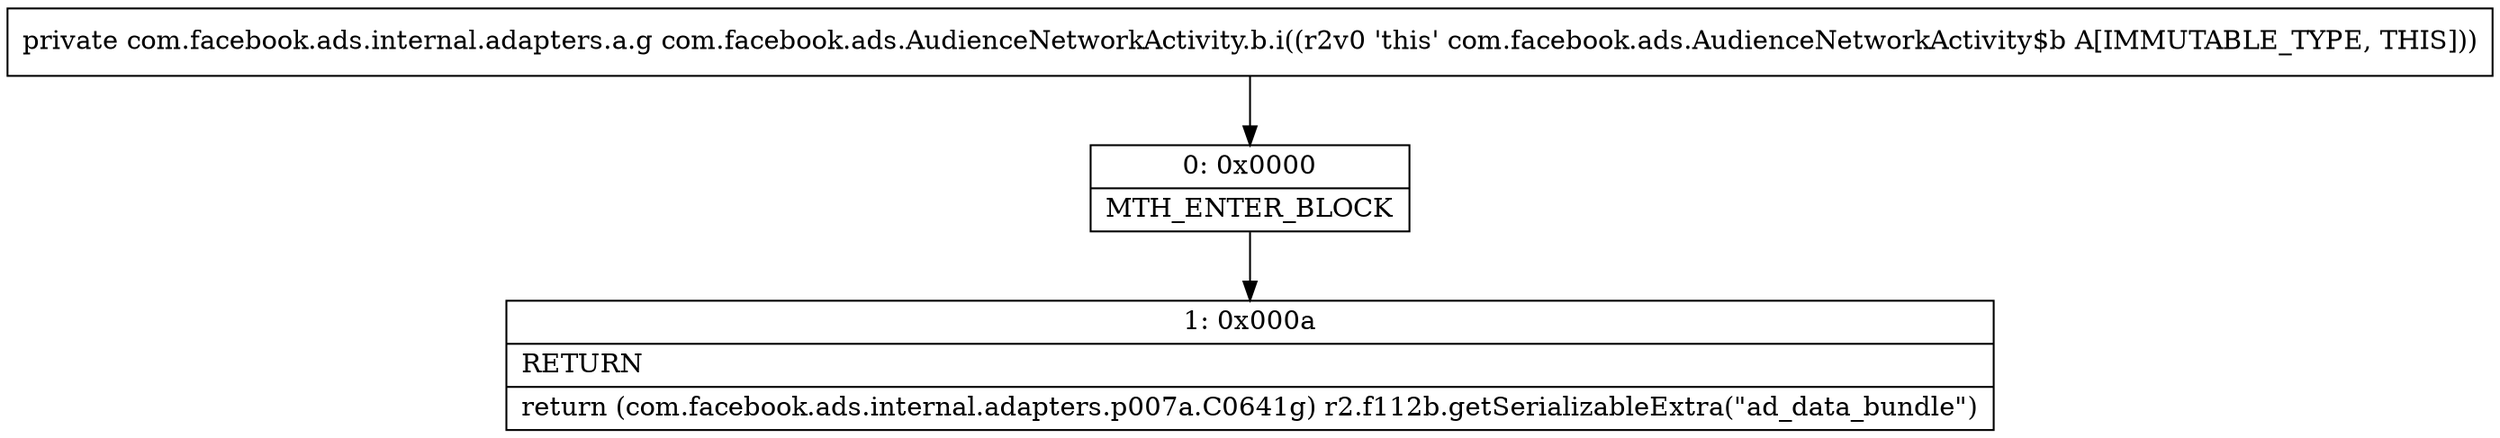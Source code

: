 digraph "CFG forcom.facebook.ads.AudienceNetworkActivity.b.i()Lcom\/facebook\/ads\/internal\/adapters\/a\/g;" {
Node_0 [shape=record,label="{0\:\ 0x0000|MTH_ENTER_BLOCK\l}"];
Node_1 [shape=record,label="{1\:\ 0x000a|RETURN\l|return (com.facebook.ads.internal.adapters.p007a.C0641g) r2.f112b.getSerializableExtra(\"ad_data_bundle\")\l}"];
MethodNode[shape=record,label="{private com.facebook.ads.internal.adapters.a.g com.facebook.ads.AudienceNetworkActivity.b.i((r2v0 'this' com.facebook.ads.AudienceNetworkActivity$b A[IMMUTABLE_TYPE, THIS])) }"];
MethodNode -> Node_0;
Node_0 -> Node_1;
}

